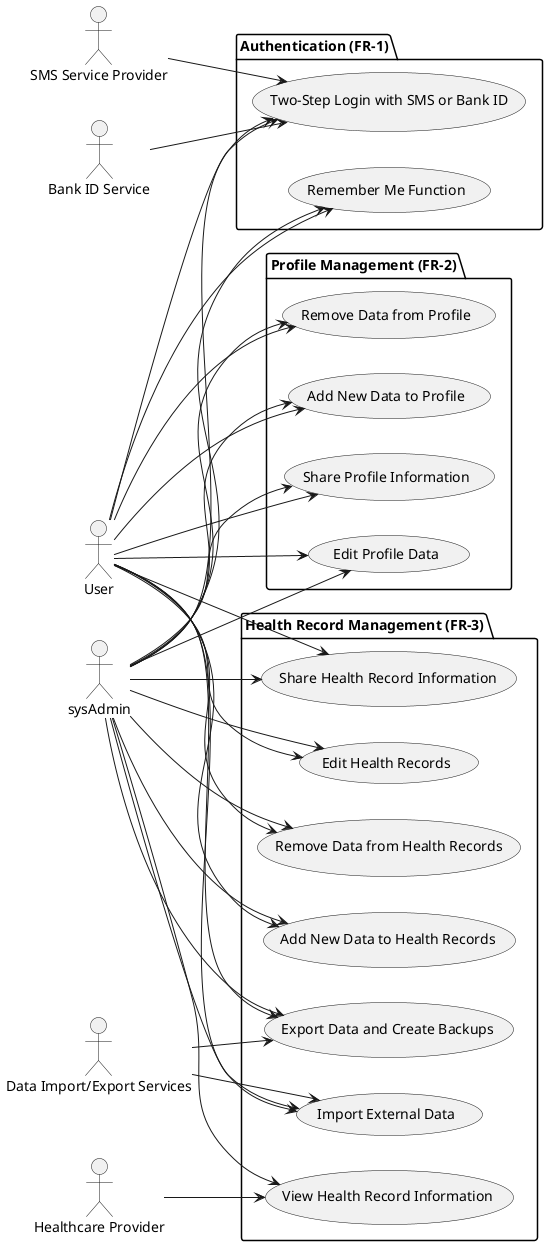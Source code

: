 @startuml
left to right direction
actor "User" as user
actor "Healthcare Provider" as healthcareProvider
actor "Data Import/Export Services" as dataServices
actor "SMS Service Provider" as smsProvider
actor "Bank ID Service" as bankIDService

package "Authentication (FR-1)" {
    usecase "Two-Step Login with SMS or Bank ID" as UC1
    usecase "Remember Me Function" as UC2
}

package "Profile Management (FR-2)" {
    usecase "Edit Profile Data" as UC3
    usecase "Remove Data from Profile" as UC4
    usecase "Add New Data to Profile" as UC5
    usecase "Share Profile Information" as UC6
}

package "Health Record Management (FR-3)" {
    usecase "Edit Health Records" as UC7
    usecase "Remove Data from Health Records" as UC8
    usecase "Add New Data to Health Records" as UC9
    usecase "Share Health Record Information" as UC10
    usecase "Import External Data" as UC11
    usecase "Export Data and Create Backups" as UC12
    usecase "View Health Record Information" as UC13
}


user --> UC1
user --> UC2
user --> UC3
user --> UC4
user --> UC5
user --> UC6
user --> UC7
user --> UC8
user --> UC9
user --> UC10
user --> UC11
user --> UC12


healthcareProvider --> UC13

sysAdmin --> UC1
sysAdmin --> UC2
sysAdmin --> UC3
sysAdmin --> UC4
sysAdmin --> UC5
sysAdmin --> UC6
sysAdmin --> UC7
sysAdmin --> UC8
sysAdmin --> UC9
sysAdmin --> UC10
sysAdmin --> UC11
sysAdmin --> UC12
sysAdmin --> UC13






dataServices --> UC11
dataServices --> UC12

smsProvider --> UC1
bankIDService --> UC1
@enduml